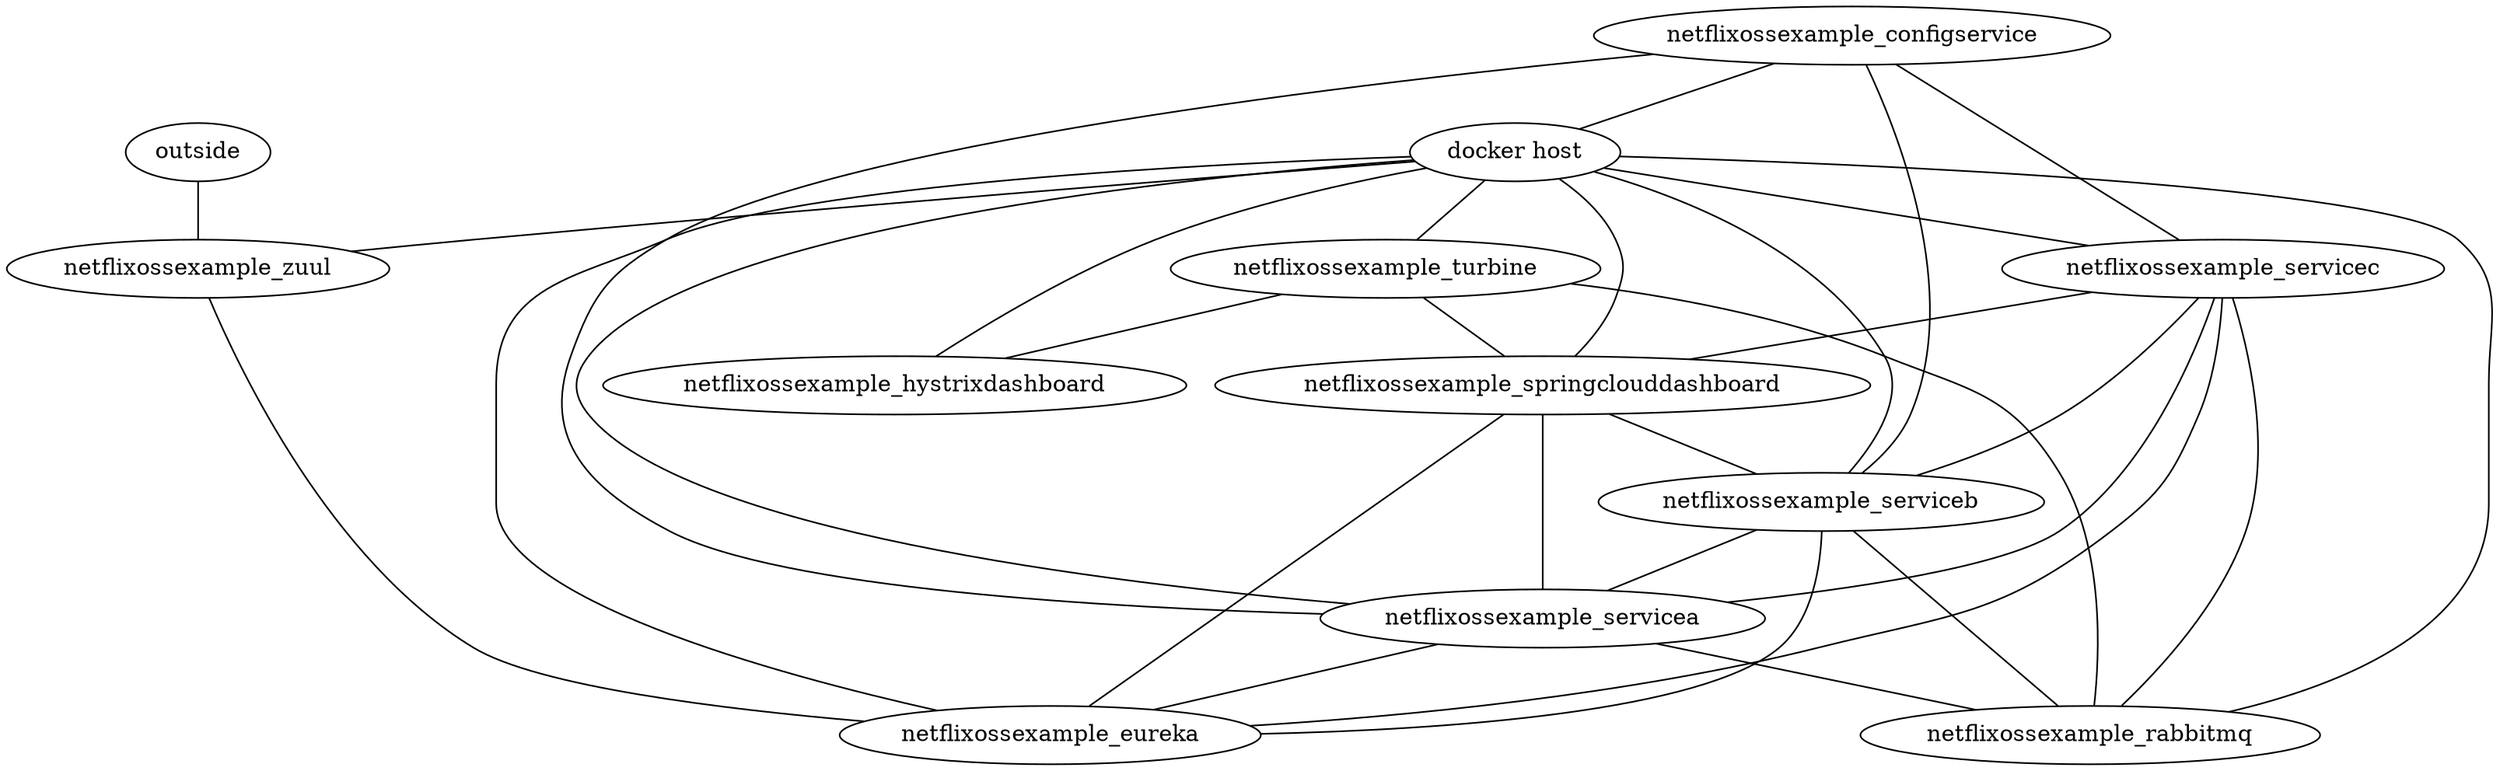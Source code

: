 // Topology Graph
graph {
	outside
	netflixossexample_configservice
	"docker host"
	netflixossexample_servicec
	netflixossexample_zuul
	netflixossexample_turbine
	netflixossexample_springclouddashboard
	netflixossexample_serviceb
	netflixossexample_servicea
	netflixossexample_hystrixdashboard
	netflixossexample_eureka
	netflixossexample_rabbitmq
	netflixossexample_zuul -- netflixossexample_eureka [contstraint=false]
	netflixossexample_servicea -- netflixossexample_eureka [contstraint=false]
	netflixossexample_servicec -- netflixossexample_servicea [contstraint=false]
	"docker host" -- netflixossexample_serviceb [contstraint=false]
	netflixossexample_springclouddashboard -- netflixossexample_serviceb [contstraint=false]
	netflixossexample_springclouddashboard -- netflixossexample_servicea [contstraint=false]
	"docker host" -- netflixossexample_springclouddashboard [contstraint=false]
	netflixossexample_turbine -- netflixossexample_hystrixdashboard [contstraint=false]
	"docker host" -- netflixossexample_rabbitmq [contstraint=false]
	"docker host" -- netflixossexample_turbine [contstraint=false]
	netflixossexample_servicec -- netflixossexample_serviceb [contstraint=false]
	"docker host" -- netflixossexample_servicea [contstraint=false]
	netflixossexample_servicec -- netflixossexample_rabbitmq [contstraint=false]
	"docker host" -- netflixossexample_zuul [contstraint=false]
	netflixossexample_turbine -- netflixossexample_rabbitmq [contstraint=false]
	netflixossexample_turbine -- netflixossexample_springclouddashboard [contstraint=false]
	outside -- netflixossexample_zuul [contstraint=false]
	netflixossexample_serviceb -- netflixossexample_rabbitmq [contstraint=false]
	netflixossexample_configservice -- "docker host" [contstraint=false]
	netflixossexample_configservice -- netflixossexample_serviceb [contstraint=false]
	"docker host" -- netflixossexample_eureka [contstraint=false]
	netflixossexample_serviceb -- netflixossexample_servicea [contstraint=false]
	netflixossexample_servicec -- netflixossexample_eureka [contstraint=false]
	netflixossexample_configservice -- netflixossexample_servicec [contstraint=false]
	netflixossexample_springclouddashboard -- netflixossexample_eureka [contstraint=false]
	netflixossexample_servicea -- netflixossexample_rabbitmq [contstraint=false]
	netflixossexample_configservice -- netflixossexample_servicea [contstraint=false]
	netflixossexample_servicec -- netflixossexample_springclouddashboard [contstraint=false]
	"docker host" -- netflixossexample_servicec [contstraint=false]
	netflixossexample_serviceb -- netflixossexample_eureka [contstraint=false]
	"docker host" -- netflixossexample_hystrixdashboard [contstraint=false]
}
